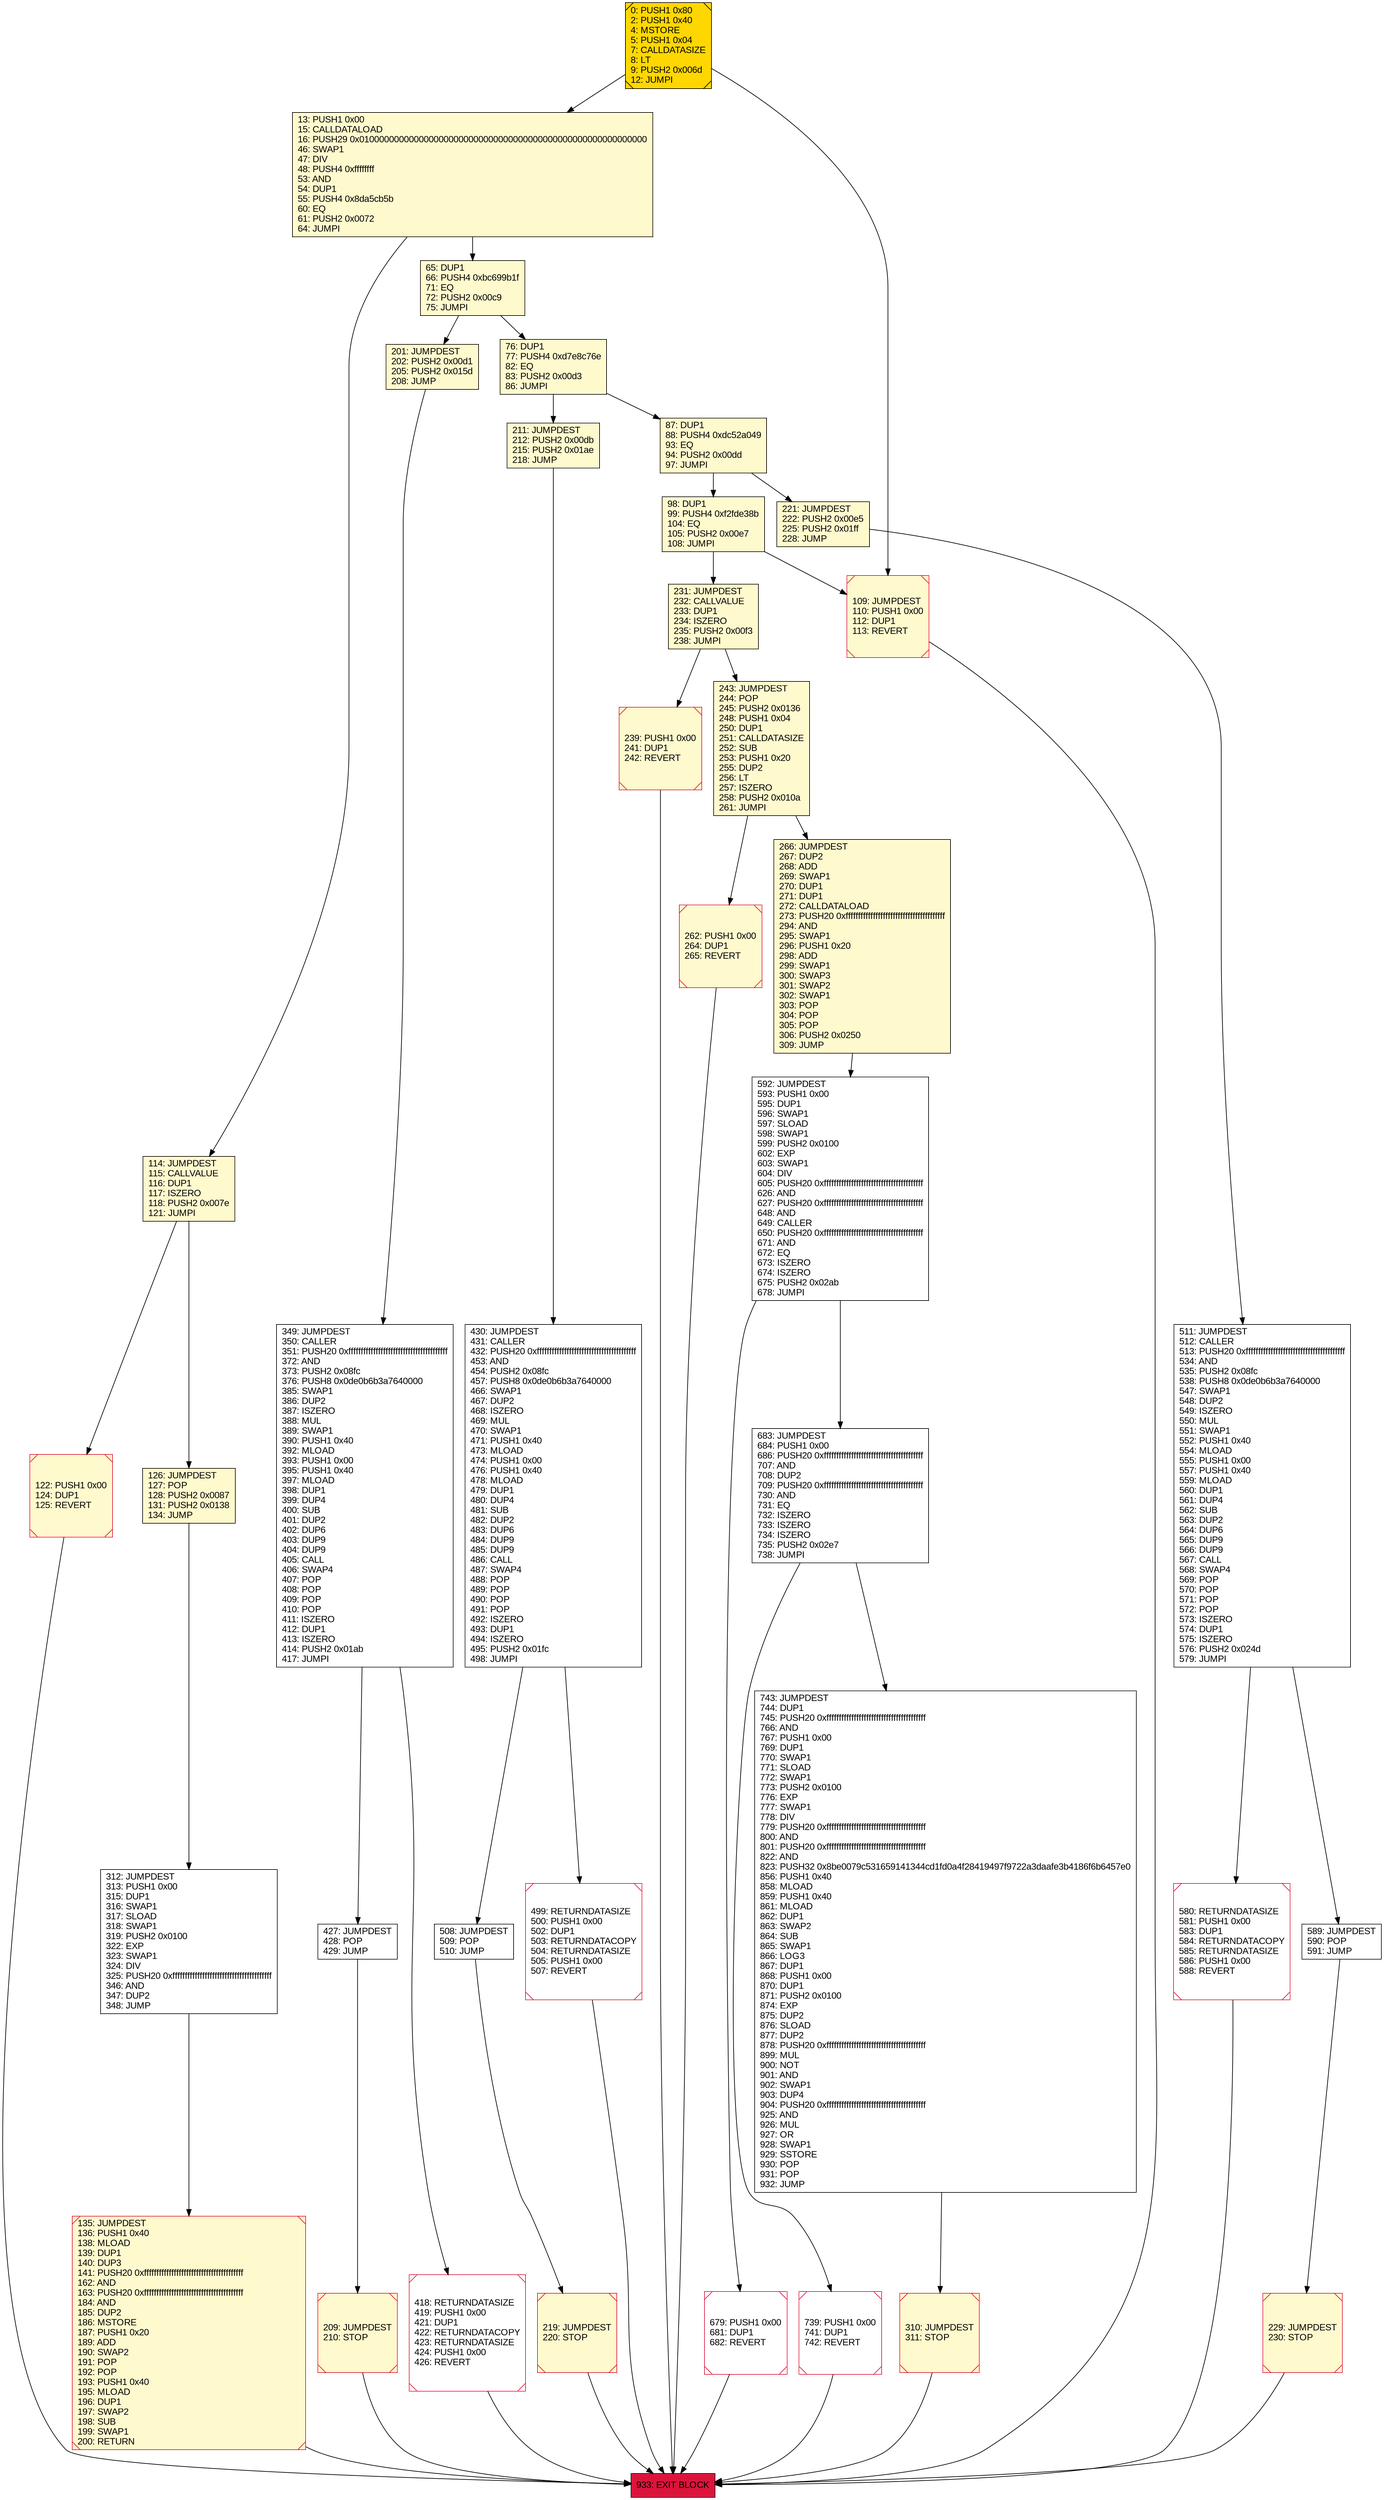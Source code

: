 digraph G {
bgcolor=transparent rankdir=UD;
node [shape=box style=filled color=black fillcolor=white fontname=arial fontcolor=black];
98 [label="98: DUP1\l99: PUSH4 0xf2fde38b\l104: EQ\l105: PUSH2 0x00e7\l108: JUMPI\l" fillcolor=lemonchiffon ];
349 [label="349: JUMPDEST\l350: CALLER\l351: PUSH20 0xffffffffffffffffffffffffffffffffffffffff\l372: AND\l373: PUSH2 0x08fc\l376: PUSH8 0x0de0b6b3a7640000\l385: SWAP1\l386: DUP2\l387: ISZERO\l388: MUL\l389: SWAP1\l390: PUSH1 0x40\l392: MLOAD\l393: PUSH1 0x00\l395: PUSH1 0x40\l397: MLOAD\l398: DUP1\l399: DUP4\l400: SUB\l401: DUP2\l402: DUP6\l403: DUP9\l404: DUP9\l405: CALL\l406: SWAP4\l407: POP\l408: POP\l409: POP\l410: POP\l411: ISZERO\l412: DUP1\l413: ISZERO\l414: PUSH2 0x01ab\l417: JUMPI\l" ];
243 [label="243: JUMPDEST\l244: POP\l245: PUSH2 0x0136\l248: PUSH1 0x04\l250: DUP1\l251: CALLDATASIZE\l252: SUB\l253: PUSH1 0x20\l255: DUP2\l256: LT\l257: ISZERO\l258: PUSH2 0x010a\l261: JUMPI\l" fillcolor=lemonchiffon ];
739 [label="739: PUSH1 0x00\l741: DUP1\l742: REVERT\l" shape=Msquare color=crimson ];
201 [label="201: JUMPDEST\l202: PUSH2 0x00d1\l205: PUSH2 0x015d\l208: JUMP\l" fillcolor=lemonchiffon ];
209 [label="209: JUMPDEST\l210: STOP\l" fillcolor=lemonchiffon shape=Msquare color=crimson ];
679 [label="679: PUSH1 0x00\l681: DUP1\l682: REVERT\l" shape=Msquare color=crimson ];
13 [label="13: PUSH1 0x00\l15: CALLDATALOAD\l16: PUSH29 0x0100000000000000000000000000000000000000000000000000000000\l46: SWAP1\l47: DIV\l48: PUSH4 0xffffffff\l53: AND\l54: DUP1\l55: PUSH4 0x8da5cb5b\l60: EQ\l61: PUSH2 0x0072\l64: JUMPI\l" fillcolor=lemonchiffon ];
76 [label="76: DUP1\l77: PUSH4 0xd7e8c76e\l82: EQ\l83: PUSH2 0x00d3\l86: JUMPI\l" fillcolor=lemonchiffon ];
427 [label="427: JUMPDEST\l428: POP\l429: JUMP\l" ];
87 [label="87: DUP1\l88: PUSH4 0xdc52a049\l93: EQ\l94: PUSH2 0x00dd\l97: JUMPI\l" fillcolor=lemonchiffon ];
312 [label="312: JUMPDEST\l313: PUSH1 0x00\l315: DUP1\l316: SWAP1\l317: SLOAD\l318: SWAP1\l319: PUSH2 0x0100\l322: EXP\l323: SWAP1\l324: DIV\l325: PUSH20 0xffffffffffffffffffffffffffffffffffffffff\l346: AND\l347: DUP2\l348: JUMP\l" ];
239 [label="239: PUSH1 0x00\l241: DUP1\l242: REVERT\l" fillcolor=lemonchiffon shape=Msquare color=crimson ];
219 [label="219: JUMPDEST\l220: STOP\l" fillcolor=lemonchiffon shape=Msquare color=crimson ];
592 [label="592: JUMPDEST\l593: PUSH1 0x00\l595: DUP1\l596: SWAP1\l597: SLOAD\l598: SWAP1\l599: PUSH2 0x0100\l602: EXP\l603: SWAP1\l604: DIV\l605: PUSH20 0xffffffffffffffffffffffffffffffffffffffff\l626: AND\l627: PUSH20 0xffffffffffffffffffffffffffffffffffffffff\l648: AND\l649: CALLER\l650: PUSH20 0xffffffffffffffffffffffffffffffffffffffff\l671: AND\l672: EQ\l673: ISZERO\l674: ISZERO\l675: PUSH2 0x02ab\l678: JUMPI\l" ];
231 [label="231: JUMPDEST\l232: CALLVALUE\l233: DUP1\l234: ISZERO\l235: PUSH2 0x00f3\l238: JUMPI\l" fillcolor=lemonchiffon ];
430 [label="430: JUMPDEST\l431: CALLER\l432: PUSH20 0xffffffffffffffffffffffffffffffffffffffff\l453: AND\l454: PUSH2 0x08fc\l457: PUSH8 0x0de0b6b3a7640000\l466: SWAP1\l467: DUP2\l468: ISZERO\l469: MUL\l470: SWAP1\l471: PUSH1 0x40\l473: MLOAD\l474: PUSH1 0x00\l476: PUSH1 0x40\l478: MLOAD\l479: DUP1\l480: DUP4\l481: SUB\l482: DUP2\l483: DUP6\l484: DUP9\l485: DUP9\l486: CALL\l487: SWAP4\l488: POP\l489: POP\l490: POP\l491: POP\l492: ISZERO\l493: DUP1\l494: ISZERO\l495: PUSH2 0x01fc\l498: JUMPI\l" ];
135 [label="135: JUMPDEST\l136: PUSH1 0x40\l138: MLOAD\l139: DUP1\l140: DUP3\l141: PUSH20 0xffffffffffffffffffffffffffffffffffffffff\l162: AND\l163: PUSH20 0xffffffffffffffffffffffffffffffffffffffff\l184: AND\l185: DUP2\l186: MSTORE\l187: PUSH1 0x20\l189: ADD\l190: SWAP2\l191: POP\l192: POP\l193: PUSH1 0x40\l195: MLOAD\l196: DUP1\l197: SWAP2\l198: SUB\l199: SWAP1\l200: RETURN\l" fillcolor=lemonchiffon shape=Msquare color=crimson ];
743 [label="743: JUMPDEST\l744: DUP1\l745: PUSH20 0xffffffffffffffffffffffffffffffffffffffff\l766: AND\l767: PUSH1 0x00\l769: DUP1\l770: SWAP1\l771: SLOAD\l772: SWAP1\l773: PUSH2 0x0100\l776: EXP\l777: SWAP1\l778: DIV\l779: PUSH20 0xffffffffffffffffffffffffffffffffffffffff\l800: AND\l801: PUSH20 0xffffffffffffffffffffffffffffffffffffffff\l822: AND\l823: PUSH32 0x8be0079c531659141344cd1fd0a4f28419497f9722a3daafe3b4186f6b6457e0\l856: PUSH1 0x40\l858: MLOAD\l859: PUSH1 0x40\l861: MLOAD\l862: DUP1\l863: SWAP2\l864: SUB\l865: SWAP1\l866: LOG3\l867: DUP1\l868: PUSH1 0x00\l870: DUP1\l871: PUSH2 0x0100\l874: EXP\l875: DUP2\l876: SLOAD\l877: DUP2\l878: PUSH20 0xffffffffffffffffffffffffffffffffffffffff\l899: MUL\l900: NOT\l901: AND\l902: SWAP1\l903: DUP4\l904: PUSH20 0xffffffffffffffffffffffffffffffffffffffff\l925: AND\l926: MUL\l927: OR\l928: SWAP1\l929: SSTORE\l930: POP\l931: POP\l932: JUMP\l" ];
65 [label="65: DUP1\l66: PUSH4 0xbc699b1f\l71: EQ\l72: PUSH2 0x00c9\l75: JUMPI\l" fillcolor=lemonchiffon ];
122 [label="122: PUSH1 0x00\l124: DUP1\l125: REVERT\l" fillcolor=lemonchiffon shape=Msquare color=crimson ];
508 [label="508: JUMPDEST\l509: POP\l510: JUMP\l" ];
580 [label="580: RETURNDATASIZE\l581: PUSH1 0x00\l583: DUP1\l584: RETURNDATACOPY\l585: RETURNDATASIZE\l586: PUSH1 0x00\l588: REVERT\l" shape=Msquare color=crimson ];
310 [label="310: JUMPDEST\l311: STOP\l" fillcolor=lemonchiffon shape=Msquare color=crimson ];
933 [label="933: EXIT BLOCK\l" fillcolor=crimson ];
262 [label="262: PUSH1 0x00\l264: DUP1\l265: REVERT\l" fillcolor=lemonchiffon shape=Msquare color=crimson ];
109 [label="109: JUMPDEST\l110: PUSH1 0x00\l112: DUP1\l113: REVERT\l" fillcolor=lemonchiffon shape=Msquare color=crimson ];
499 [label="499: RETURNDATASIZE\l500: PUSH1 0x00\l502: DUP1\l503: RETURNDATACOPY\l504: RETURNDATASIZE\l505: PUSH1 0x00\l507: REVERT\l" shape=Msquare color=crimson ];
0 [label="0: PUSH1 0x80\l2: PUSH1 0x40\l4: MSTORE\l5: PUSH1 0x04\l7: CALLDATASIZE\l8: LT\l9: PUSH2 0x006d\l12: JUMPI\l" fillcolor=lemonchiffon shape=Msquare fillcolor=gold ];
114 [label="114: JUMPDEST\l115: CALLVALUE\l116: DUP1\l117: ISZERO\l118: PUSH2 0x007e\l121: JUMPI\l" fillcolor=lemonchiffon ];
589 [label="589: JUMPDEST\l590: POP\l591: JUMP\l" ];
511 [label="511: JUMPDEST\l512: CALLER\l513: PUSH20 0xffffffffffffffffffffffffffffffffffffffff\l534: AND\l535: PUSH2 0x08fc\l538: PUSH8 0x0de0b6b3a7640000\l547: SWAP1\l548: DUP2\l549: ISZERO\l550: MUL\l551: SWAP1\l552: PUSH1 0x40\l554: MLOAD\l555: PUSH1 0x00\l557: PUSH1 0x40\l559: MLOAD\l560: DUP1\l561: DUP4\l562: SUB\l563: DUP2\l564: DUP6\l565: DUP9\l566: DUP9\l567: CALL\l568: SWAP4\l569: POP\l570: POP\l571: POP\l572: POP\l573: ISZERO\l574: DUP1\l575: ISZERO\l576: PUSH2 0x024d\l579: JUMPI\l" ];
211 [label="211: JUMPDEST\l212: PUSH2 0x00db\l215: PUSH2 0x01ae\l218: JUMP\l" fillcolor=lemonchiffon ];
229 [label="229: JUMPDEST\l230: STOP\l" fillcolor=lemonchiffon shape=Msquare color=crimson ];
266 [label="266: JUMPDEST\l267: DUP2\l268: ADD\l269: SWAP1\l270: DUP1\l271: DUP1\l272: CALLDATALOAD\l273: PUSH20 0xffffffffffffffffffffffffffffffffffffffff\l294: AND\l295: SWAP1\l296: PUSH1 0x20\l298: ADD\l299: SWAP1\l300: SWAP3\l301: SWAP2\l302: SWAP1\l303: POP\l304: POP\l305: POP\l306: PUSH2 0x0250\l309: JUMP\l" fillcolor=lemonchiffon ];
221 [label="221: JUMPDEST\l222: PUSH2 0x00e5\l225: PUSH2 0x01ff\l228: JUMP\l" fillcolor=lemonchiffon ];
683 [label="683: JUMPDEST\l684: PUSH1 0x00\l686: PUSH20 0xffffffffffffffffffffffffffffffffffffffff\l707: AND\l708: DUP2\l709: PUSH20 0xffffffffffffffffffffffffffffffffffffffff\l730: AND\l731: EQ\l732: ISZERO\l733: ISZERO\l734: ISZERO\l735: PUSH2 0x02e7\l738: JUMPI\l" ];
418 [label="418: RETURNDATASIZE\l419: PUSH1 0x00\l421: DUP1\l422: RETURNDATACOPY\l423: RETURNDATASIZE\l424: PUSH1 0x00\l426: REVERT\l" shape=Msquare color=crimson ];
126 [label="126: JUMPDEST\l127: POP\l128: PUSH2 0x0087\l131: PUSH2 0x0138\l134: JUMP\l" fillcolor=lemonchiffon ];
0 -> 109;
262 -> 933;
76 -> 87;
310 -> 933;
511 -> 589;
430 -> 508;
349 -> 427;
87 -> 98;
231 -> 243;
508 -> 219;
114 -> 126;
221 -> 511;
589 -> 229;
418 -> 933;
65 -> 201;
231 -> 239;
683 -> 743;
679 -> 933;
76 -> 211;
114 -> 122;
511 -> 580;
743 -> 310;
349 -> 418;
430 -> 499;
201 -> 349;
427 -> 209;
592 -> 679;
109 -> 933;
499 -> 933;
65 -> 76;
98 -> 231;
13 -> 65;
229 -> 933;
312 -> 135;
209 -> 933;
0 -> 13;
13 -> 114;
243 -> 262;
739 -> 933;
98 -> 109;
219 -> 933;
239 -> 933;
135 -> 933;
126 -> 312;
683 -> 739;
243 -> 266;
592 -> 683;
87 -> 221;
266 -> 592;
580 -> 933;
122 -> 933;
211 -> 430;
}
